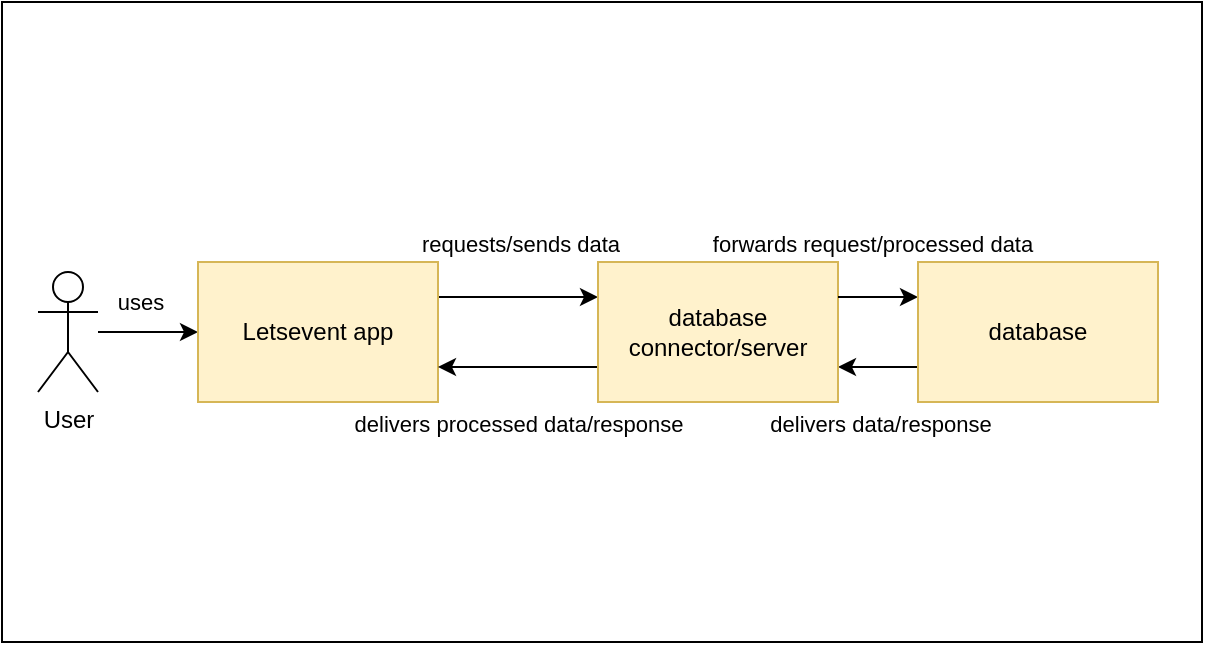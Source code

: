 <mxfile version="22.1.7" type="device">
  <diagram name="Page-1" id="XEkPOjl-qdYywtE6vLCS">
    <mxGraphModel dx="694" dy="378" grid="1" gridSize="10" guides="1" tooltips="1" connect="1" arrows="1" fold="1" page="1" pageScale="1" pageWidth="1169" pageHeight="827" background="#ffffff" math="0" shadow="0">
      <root>
        <mxCell id="0" />
        <mxCell id="1" parent="0" />
        <mxCell id="JNDltHzGphpZ4iK-sG26-2" value="" style="rounded=0;whiteSpace=wrap;html=1;" vertex="1" parent="1">
          <mxGeometry x="240" y="120" width="600" height="320" as="geometry" />
        </mxCell>
        <mxCell id="JNDltHzGphpZ4iK-sG26-9" style="edgeStyle=orthogonalEdgeStyle;rounded=0;orthogonalLoop=1;jettySize=auto;html=1;" edge="1" parent="1" source="JNDltHzGphpZ4iK-sG26-3" target="JNDltHzGphpZ4iK-sG26-6">
          <mxGeometry relative="1" as="geometry" />
        </mxCell>
        <mxCell id="JNDltHzGphpZ4iK-sG26-23" value="uses" style="edgeLabel;html=1;align=center;verticalAlign=middle;resizable=0;points=[];" vertex="1" connectable="0" parent="JNDltHzGphpZ4iK-sG26-9">
          <mxGeometry x="-0.177" relative="1" as="geometry">
            <mxPoint y="-15" as="offset" />
          </mxGeometry>
        </mxCell>
        <mxCell id="JNDltHzGphpZ4iK-sG26-3" value="User" style="shape=umlActor;verticalLabelPosition=bottom;verticalAlign=top;html=1;outlineConnect=0;" vertex="1" parent="1">
          <mxGeometry x="258" y="255" width="30" height="60" as="geometry" />
        </mxCell>
        <mxCell id="JNDltHzGphpZ4iK-sG26-17" style="edgeStyle=orthogonalEdgeStyle;rounded=0;orthogonalLoop=1;jettySize=auto;html=1;exitX=1;exitY=0.25;exitDx=0;exitDy=0;entryX=0;entryY=0.25;entryDx=0;entryDy=0;" edge="1" parent="1" source="JNDltHzGphpZ4iK-sG26-6" target="JNDltHzGphpZ4iK-sG26-7">
          <mxGeometry relative="1" as="geometry" />
        </mxCell>
        <mxCell id="JNDltHzGphpZ4iK-sG26-19" value="requests/sends data" style="edgeLabel;html=1;align=center;verticalAlign=middle;resizable=0;points=[];" vertex="1" connectable="0" parent="JNDltHzGphpZ4iK-sG26-17">
          <mxGeometry x="-0.141" y="1" relative="1" as="geometry">
            <mxPoint x="6" y="-26" as="offset" />
          </mxGeometry>
        </mxCell>
        <mxCell id="JNDltHzGphpZ4iK-sG26-6" value="Letsevent app" style="rounded=0;whiteSpace=wrap;html=1;fillColor=#fff2cc;strokeColor=#d6b656;" vertex="1" parent="1">
          <mxGeometry x="338" y="250" width="120" height="70" as="geometry" />
        </mxCell>
        <mxCell id="JNDltHzGphpZ4iK-sG26-13" style="edgeStyle=orthogonalEdgeStyle;rounded=0;orthogonalLoop=1;jettySize=auto;html=1;exitX=1;exitY=0.75;exitDx=0;exitDy=0;entryX=0;entryY=0.75;entryDx=0;entryDy=0;startArrow=classic;startFill=1;endArrow=none;endFill=0;" edge="1" parent="1" source="JNDltHzGphpZ4iK-sG26-7" target="JNDltHzGphpZ4iK-sG26-8">
          <mxGeometry relative="1" as="geometry" />
        </mxCell>
        <mxCell id="JNDltHzGphpZ4iK-sG26-22" value="delivers data/response" style="edgeLabel;html=1;align=center;verticalAlign=middle;resizable=0;points=[];" vertex="1" connectable="0" parent="JNDltHzGphpZ4iK-sG26-13">
          <mxGeometry x="0.029" relative="1" as="geometry">
            <mxPoint y="28" as="offset" />
          </mxGeometry>
        </mxCell>
        <mxCell id="JNDltHzGphpZ4iK-sG26-18" style="edgeStyle=orthogonalEdgeStyle;rounded=0;orthogonalLoop=1;jettySize=auto;html=1;exitX=0;exitY=0.75;exitDx=0;exitDy=0;entryX=1;entryY=0.75;entryDx=0;entryDy=0;" edge="1" parent="1" source="JNDltHzGphpZ4iK-sG26-7" target="JNDltHzGphpZ4iK-sG26-6">
          <mxGeometry relative="1" as="geometry" />
        </mxCell>
        <mxCell id="JNDltHzGphpZ4iK-sG26-20" value="delivers processed data/response" style="edgeLabel;html=1;align=center;verticalAlign=middle;resizable=0;points=[];" vertex="1" connectable="0" parent="JNDltHzGphpZ4iK-sG26-18">
          <mxGeometry x="0.176" y="-2" relative="1" as="geometry">
            <mxPoint x="7" y="30" as="offset" />
          </mxGeometry>
        </mxCell>
        <mxCell id="JNDltHzGphpZ4iK-sG26-7" value="database connector/server" style="rounded=0;whiteSpace=wrap;html=1;fillColor=#fff2cc;strokeColor=#d6b656;" vertex="1" parent="1">
          <mxGeometry x="538" y="250" width="120" height="70" as="geometry" />
        </mxCell>
        <mxCell id="JNDltHzGphpZ4iK-sG26-16" style="edgeStyle=orthogonalEdgeStyle;rounded=0;orthogonalLoop=1;jettySize=auto;html=1;exitX=0;exitY=0.25;exitDx=0;exitDy=0;entryX=1;entryY=0.25;entryDx=0;entryDy=0;endArrow=none;endFill=0;startArrow=classic;startFill=1;" edge="1" parent="1" source="JNDltHzGphpZ4iK-sG26-8" target="JNDltHzGphpZ4iK-sG26-7">
          <mxGeometry relative="1" as="geometry" />
        </mxCell>
        <mxCell id="JNDltHzGphpZ4iK-sG26-21" value="forwards request/processed data" style="edgeLabel;html=1;align=center;verticalAlign=middle;resizable=0;points=[];" vertex="1" connectable="0" parent="JNDltHzGphpZ4iK-sG26-16">
          <mxGeometry x="0.162" y="-2" relative="1" as="geometry">
            <mxPoint y="-25" as="offset" />
          </mxGeometry>
        </mxCell>
        <mxCell id="JNDltHzGphpZ4iK-sG26-8" value="database" style="rounded=0;whiteSpace=wrap;html=1;fillColor=#fff2cc;strokeColor=#d6b656;" vertex="1" parent="1">
          <mxGeometry x="698" y="250" width="120" height="70" as="geometry" />
        </mxCell>
      </root>
    </mxGraphModel>
  </diagram>
</mxfile>

